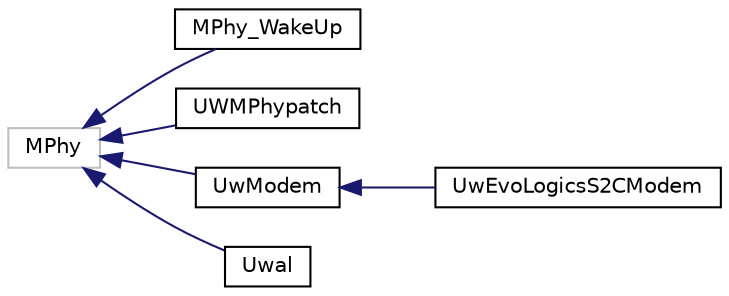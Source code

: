 digraph "Graphical Class Hierarchy"
{
 // LATEX_PDF_SIZE
  edge [fontname="Helvetica",fontsize="10",labelfontname="Helvetica",labelfontsize="10"];
  node [fontname="Helvetica",fontsize="10",shape=record];
  rankdir="LR";
  Node73 [label="MPhy",height=0.2,width=0.4,color="grey75", fillcolor="white", style="filled",tooltip=" "];
  Node73 -> Node0 [dir="back",color="midnightblue",fontsize="10",style="solid",fontname="Helvetica"];
  Node0 [label="MPhy_WakeUp",height=0.2,width=0.4,color="black", fillcolor="white", style="filled",URL="$classMPhy__WakeUp.html",tooltip="Class that describes the WakeUp PHY layer for T-LOHI MAC protocol."];
  Node73 -> Node75 [dir="back",color="midnightblue",fontsize="10",style="solid",fontname="Helvetica"];
  Node75 [label="UWMPhypatch",height=0.2,width=0.4,color="black", fillcolor="white", style="filled",URL="$classUWMPhypatch.html",tooltip="Class to patch the absence of a PHY layer's module when we want to use a module of the MAC layer."];
  Node73 -> Node76 [dir="back",color="midnightblue",fontsize="10",style="solid",fontname="Helvetica"];
  Node76 [label="UwModem",height=0.2,width=0.4,color="black", fillcolor="white", style="filled",URL="$classUwModem.html",tooltip="Class that implements the interface to DESERT, as used through Tcl scripts."];
  Node76 -> Node77 [dir="back",color="midnightblue",fontsize="10",style="solid",fontname="Helvetica"];
  Node77 [label="UwEvoLogicsS2CModem",height=0.2,width=0.4,color="black", fillcolor="white", style="filled",URL="$classUwEvoLogicsS2CModem.html",tooltip=" "];
  Node73 -> Node78 [dir="back",color="midnightblue",fontsize="10",style="solid",fontname="Helvetica"];
  Node78 [label="Uwal",height=0.2,width=0.4,color="black", fillcolor="white", style="filled",URL="$classUwal.html",tooltip="The main class implementing the module used to implement the adaptation layer between ns2/NS-Miracle ..."];
}
